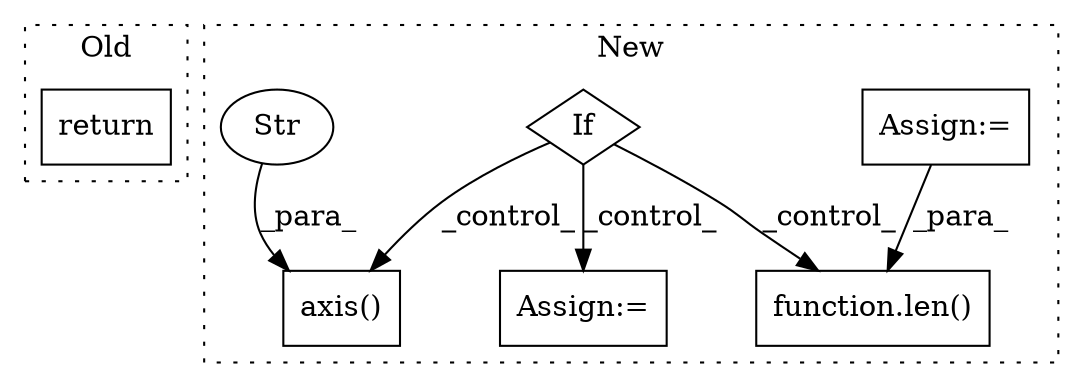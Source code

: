 digraph G {
subgraph cluster0 {
1 [label="return" a="93" s="6842" l="7" shape="box"];
label = "Old";
style="dotted";
}
subgraph cluster1 {
2 [label="axis()" a="75" s="7344,7358" l="9,1" shape="box"];
3 [label="Str" a="66" s="7353" l="5" shape="ellipse"];
4 [label="If" a="96" s="6972" l="3" shape="diamond"];
5 [label="function.len()" a="75" s="7473,7487" l="4,1" shape="box"];
6 [label="Assign:=" a="68" s="6918" l="3" shape="box"];
7 [label="Assign:=" a="68" s="6995" l="3" shape="box"];
label = "New";
style="dotted";
}
3 -> 2 [label="_para_"];
4 -> 5 [label="_control_"];
4 -> 2 [label="_control_"];
4 -> 7 [label="_control_"];
6 -> 5 [label="_para_"];
}